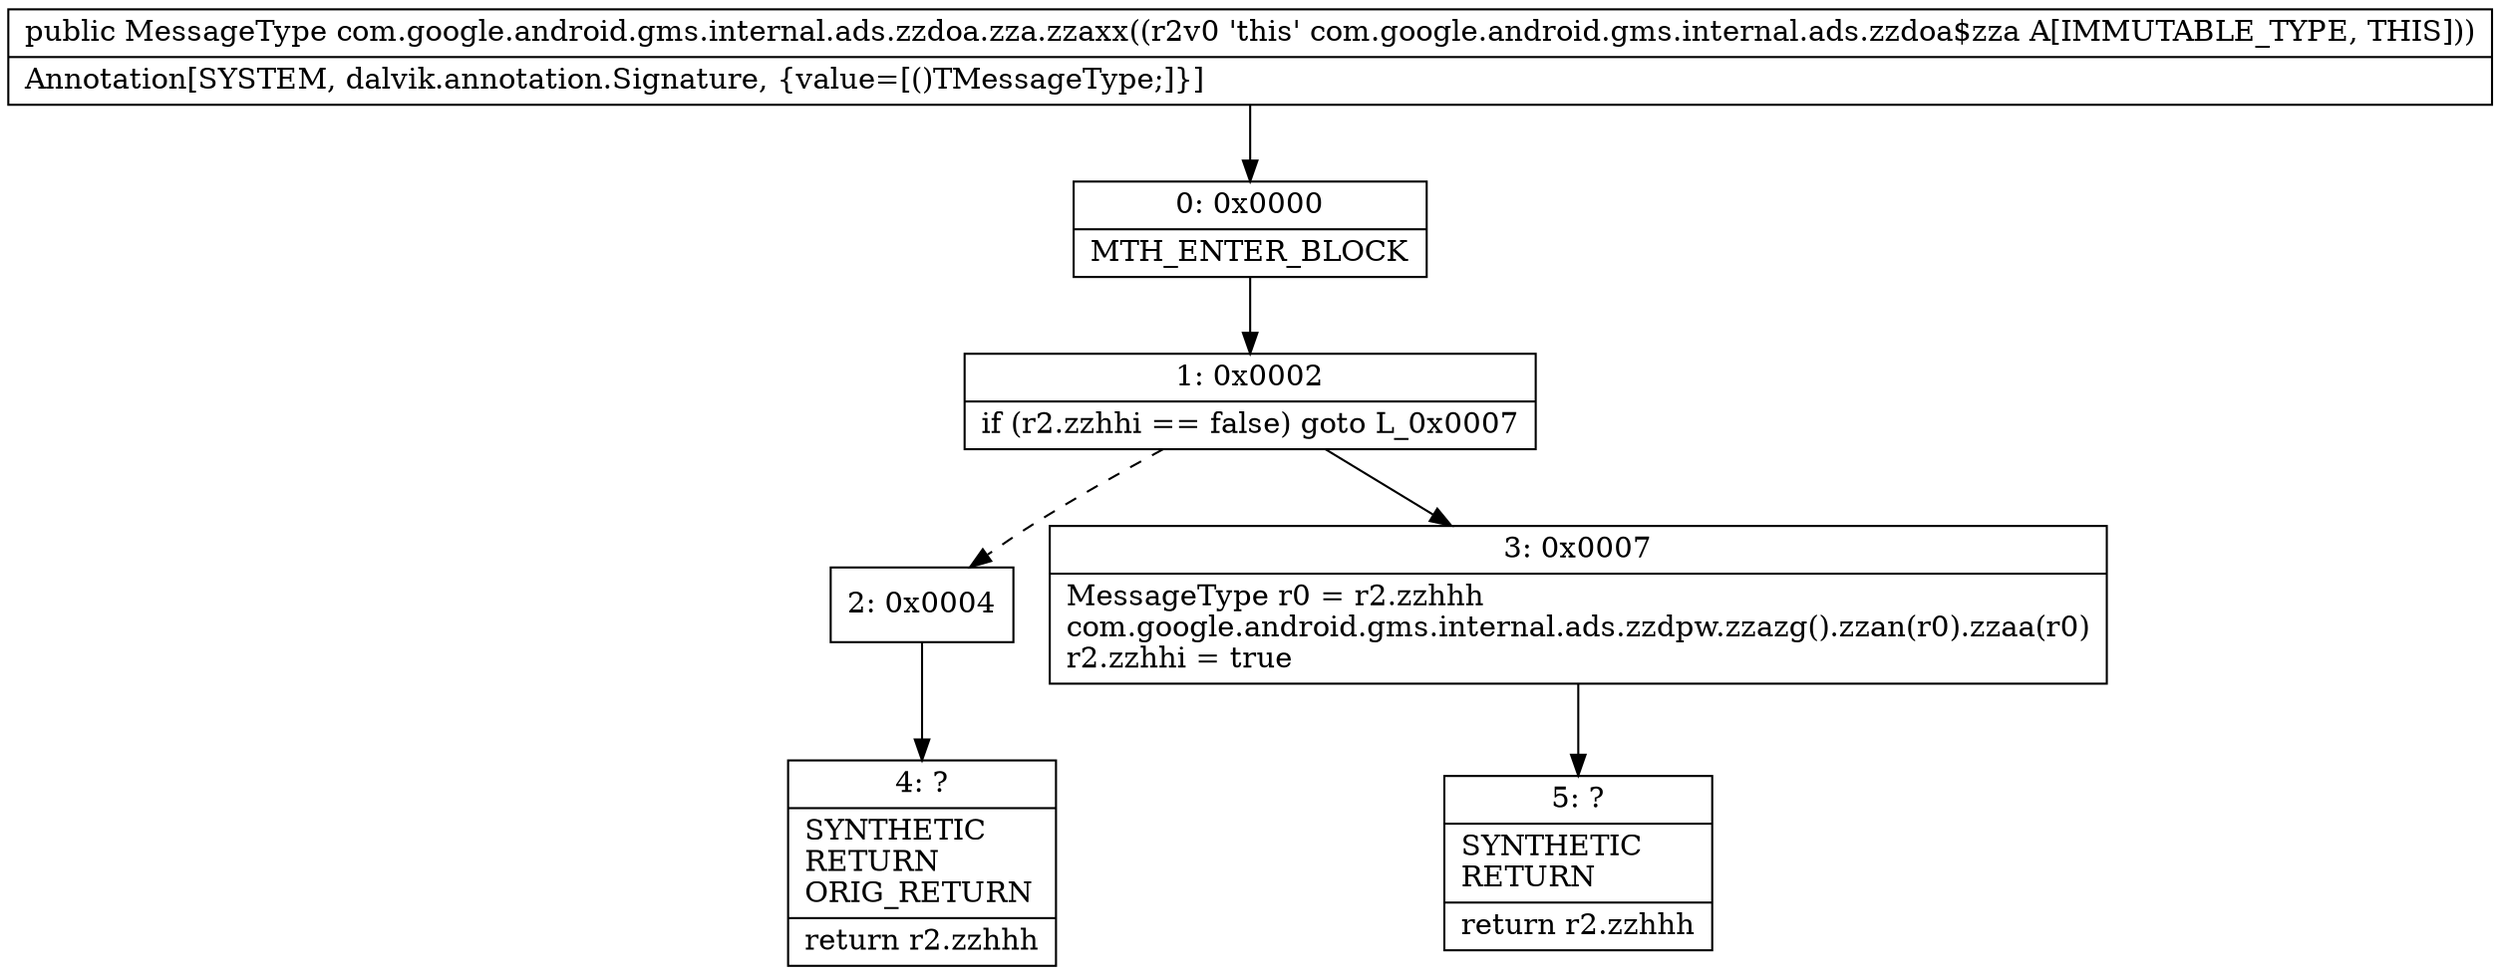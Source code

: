 digraph "CFG forcom.google.android.gms.internal.ads.zzdoa.zza.zzaxx()Lcom\/google\/android\/gms\/internal\/ads\/zzdoa;" {
Node_0 [shape=record,label="{0\:\ 0x0000|MTH_ENTER_BLOCK\l}"];
Node_1 [shape=record,label="{1\:\ 0x0002|if (r2.zzhhi == false) goto L_0x0007\l}"];
Node_2 [shape=record,label="{2\:\ 0x0004}"];
Node_3 [shape=record,label="{3\:\ 0x0007|MessageType r0 = r2.zzhhh\lcom.google.android.gms.internal.ads.zzdpw.zzazg().zzan(r0).zzaa(r0)\lr2.zzhhi = true\l}"];
Node_4 [shape=record,label="{4\:\ ?|SYNTHETIC\lRETURN\lORIG_RETURN\l|return r2.zzhhh\l}"];
Node_5 [shape=record,label="{5\:\ ?|SYNTHETIC\lRETURN\l|return r2.zzhhh\l}"];
MethodNode[shape=record,label="{public MessageType com.google.android.gms.internal.ads.zzdoa.zza.zzaxx((r2v0 'this' com.google.android.gms.internal.ads.zzdoa$zza A[IMMUTABLE_TYPE, THIS]))  | Annotation[SYSTEM, dalvik.annotation.Signature, \{value=[()TMessageType;]\}]\l}"];
MethodNode -> Node_0;
Node_0 -> Node_1;
Node_1 -> Node_2[style=dashed];
Node_1 -> Node_3;
Node_2 -> Node_4;
Node_3 -> Node_5;
}

